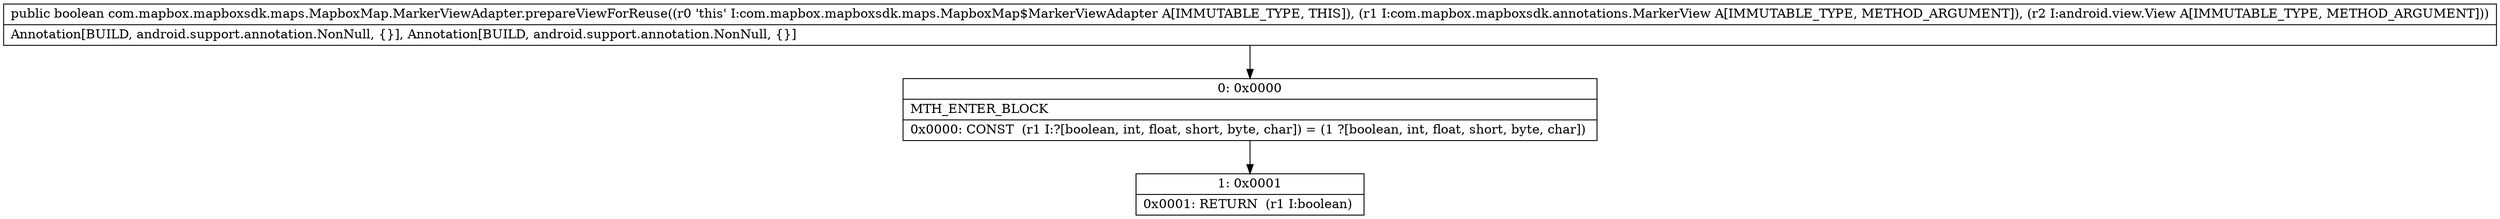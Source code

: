 digraph "CFG forcom.mapbox.mapboxsdk.maps.MapboxMap.MarkerViewAdapter.prepareViewForReuse(Lcom\/mapbox\/mapboxsdk\/annotations\/MarkerView;Landroid\/view\/View;)Z" {
Node_0 [shape=record,label="{0\:\ 0x0000|MTH_ENTER_BLOCK\l|0x0000: CONST  (r1 I:?[boolean, int, float, short, byte, char]) = (1 ?[boolean, int, float, short, byte, char]) \l}"];
Node_1 [shape=record,label="{1\:\ 0x0001|0x0001: RETURN  (r1 I:boolean) \l}"];
MethodNode[shape=record,label="{public boolean com.mapbox.mapboxsdk.maps.MapboxMap.MarkerViewAdapter.prepareViewForReuse((r0 'this' I:com.mapbox.mapboxsdk.maps.MapboxMap$MarkerViewAdapter A[IMMUTABLE_TYPE, THIS]), (r1 I:com.mapbox.mapboxsdk.annotations.MarkerView A[IMMUTABLE_TYPE, METHOD_ARGUMENT]), (r2 I:android.view.View A[IMMUTABLE_TYPE, METHOD_ARGUMENT]))  | Annotation[BUILD, android.support.annotation.NonNull, \{\}], Annotation[BUILD, android.support.annotation.NonNull, \{\}]\l}"];
MethodNode -> Node_0;
Node_0 -> Node_1;
}

